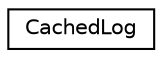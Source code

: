 digraph "Graphical Class Hierarchy"
{
 // LATEX_PDF_SIZE
  edge [fontname="Helvetica",fontsize="10",labelfontname="Helvetica",labelfontsize="10"];
  node [fontname="Helvetica",fontsize="10",shape=record];
  rankdir="LR";
  Node0 [label="CachedLog",height=0.2,width=0.4,color="black", fillcolor="white", style="filled",URL="$classoperations__research_1_1_cached_log.html",tooltip=" "];
}
